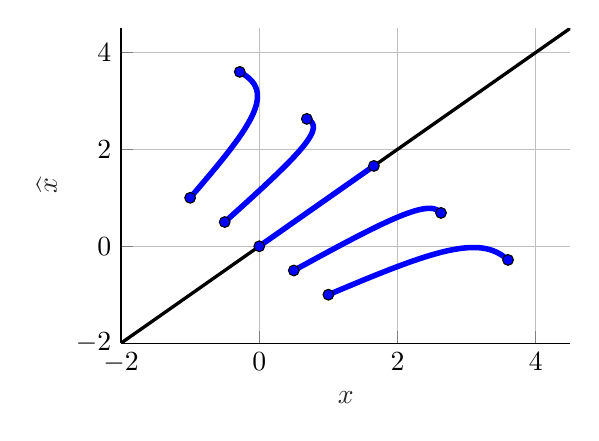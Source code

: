 % This file was created by matlab2tikz.
%
%The latest updates can be retrieved from
%  http://www.mathworks.com/matlabcentral/fileexchange/22022-matlab2tikz-matlab2tikz
%where you can also make suggestions and rate matlab2tikz.
%
\begin{tikzpicture}

\begin{axis}[%
width=5.706cm,
height=4cm,
at={(0cm,0cm)},
scale only axis,
xmin=-2,
xmax=4.5,
xlabel style={font=\color{white!15!black}},
xlabel={$x$},
ymin=-2,
ymax=4.5,
ylabel style={font=\color{white!15!black}},
ylabel={$\widehat{x}$},
axis background/.style={fill=white},
axis x line*=bottom,
axis y line*=left,
xmajorgrids,
ymajorgrids
]
\addplot [color=black, line width=1.2pt, forget plot]
  table[row sep=crcr]{%
-2	-2\\
6	6\\
};
\addplot [color=blue, line width=2.0pt, forget plot]
  table[row sep=crcr]{%
-1	1\\
-0.985	1.025\\
-0.97	1.05\\
-0.955	1.075\\
-0.94	1.099\\
-0.926	1.124\\
-0.911	1.148\\
-0.897	1.172\\
-0.882	1.196\\
-0.868	1.22\\
-0.854	1.244\\
-0.839	1.268\\
-0.825	1.292\\
-0.811	1.315\\
-0.798	1.338\\
-0.784	1.362\\
-0.77	1.385\\
-0.757	1.407\\
-0.743	1.43\\
-0.73	1.453\\
-0.716	1.475\\
-0.703	1.498\\
-0.69	1.52\\
-0.677	1.542\\
-0.665	1.564\\
-0.652	1.586\\
-0.639	1.607\\
-0.627	1.629\\
-0.614	1.65\\
-0.602	1.672\\
-0.59	1.693\\
-0.578	1.714\\
-0.566	1.735\\
-0.554	1.755\\
-0.543	1.776\\
-0.531	1.796\\
-0.52	1.817\\
-0.509	1.837\\
-0.497	1.857\\
-0.486	1.876\\
-0.475	1.896\\
-0.465	1.916\\
-0.454	1.935\\
-0.444	1.954\\
-0.433	1.974\\
-0.423	1.993\\
-0.413	2.011\\
-0.403	2.03\\
-0.393	2.049\\
-0.383	2.067\\
-0.374	2.086\\
-0.364	2.104\\
-0.355	2.122\\
-0.345	2.14\\
-0.336	2.157\\
-0.327	2.175\\
-0.319	2.192\\
-0.31	2.21\\
-0.301	2.227\\
-0.293	2.244\\
-0.285	2.261\\
-0.277	2.278\\
-0.269	2.294\\
-0.261	2.311\\
-0.253	2.327\\
-0.245	2.344\\
-0.238	2.36\\
-0.231	2.376\\
-0.223	2.391\\
-0.216	2.407\\
-0.209	2.423\\
-0.203	2.438\\
-0.196	2.453\\
-0.189	2.469\\
-0.183	2.484\\
-0.177	2.499\\
-0.171	2.513\\
-0.165	2.528\\
-0.159	2.543\\
-0.153	2.557\\
-0.147	2.571\\
-0.142	2.585\\
-0.137	2.599\\
-0.131	2.613\\
-0.126	2.627\\
-0.121	2.641\\
-0.116	2.654\\
-0.112	2.668\\
-0.107	2.681\\
-0.103	2.694\\
-0.098	2.707\\
-0.094	2.72\\
-0.09	2.733\\
-0.086	2.745\\
-0.083	2.758\\
-0.079	2.77\\
-0.075	2.783\\
-0.072	2.795\\
-0.069	2.807\\
-0.066	2.819\\
-0.063	2.831\\
-0.06	2.843\\
-0.057	2.854\\
-0.054	2.866\\
-0.052	2.877\\
-0.049	2.889\\
-0.047	2.9\\
-0.045	2.911\\
-0.043	2.922\\
-0.041	2.933\\
-0.039	2.944\\
-0.037	2.954\\
-0.036	2.965\\
-0.034	2.975\\
-0.033	2.986\\
-0.032	2.996\\
-0.031	3.006\\
-0.03	3.016\\
-0.029	3.026\\
-0.028	3.036\\
-0.027	3.046\\
-0.027	3.056\\
-0.026	3.065\\
-0.026	3.075\\
-0.026	3.084\\
-0.026	3.093\\
-0.026	3.103\\
-0.026	3.112\\
-0.026	3.121\\
-0.026	3.13\\
-0.027	3.138\\
-0.027	3.147\\
-0.028	3.156\\
-0.029	3.165\\
-0.03	3.173\\
-0.03	3.182\\
-0.032	3.19\\
-0.033	3.198\\
-0.034	3.206\\
-0.035	3.214\\
-0.037	3.222\\
-0.038	3.23\\
-0.04	3.238\\
-0.042	3.246\\
-0.044	3.254\\
-0.045	3.261\\
-0.047	3.269\\
-0.05	3.277\\
-0.052	3.284\\
-0.054	3.291\\
-0.057	3.299\\
-0.059	3.306\\
-0.062	3.313\\
-0.064	3.32\\
-0.067	3.327\\
-0.07	3.334\\
-0.073	3.341\\
-0.076	3.348\\
-0.079	3.355\\
-0.082	3.361\\
-0.085	3.368\\
-0.089	3.375\\
-0.092	3.381\\
-0.096	3.388\\
-0.099	3.394\\
-0.103	3.4\\
-0.107	3.407\\
-0.11	3.413\\
-0.114	3.419\\
-0.118	3.425\\
-0.122	3.431\\
-0.127	3.437\\
-0.131	3.443\\
-0.135	3.449\\
-0.139	3.455\\
-0.144	3.461\\
-0.148	3.467\\
-0.153	3.473\\
-0.158	3.478\\
-0.162	3.484\\
-0.167	3.49\\
-0.172	3.495\\
-0.177	3.501\\
-0.182	3.506\\
-0.187	3.512\\
-0.192	3.517\\
-0.197	3.523\\
-0.203	3.528\\
-0.208	3.533\\
-0.213	3.539\\
-0.219	3.544\\
-0.224	3.549\\
-0.23	3.554\\
-0.235	3.559\\
-0.241	3.564\\
-0.247	3.569\\
-0.253	3.575\\
-0.258	3.58\\
-0.264	3.585\\
-0.27	3.589\\
-0.276	3.594\\
-0.282	3.599\\
};
\addplot[only marks, mark=*, mark options={}, mark size=1.937pt, draw=black, fill=blue] table[row sep=crcr]{%
x	y\\
-1	1\\
};
\addplot[only marks, mark=*, mark options={}, mark size=1.937pt, draw=black, fill=blue] table[row sep=crcr]{%
x	y\\
-0.282	3.599\\
};
\addplot [color=blue, line width=2.0pt, forget plot]
  table[row sep=crcr]{%
1	-1\\
1.025	-0.985\\
1.05	-0.97\\
1.075	-0.955\\
1.099	-0.94\\
1.124	-0.926\\
1.148	-0.911\\
1.172	-0.897\\
1.196	-0.882\\
1.22	-0.868\\
1.244	-0.854\\
1.268	-0.839\\
1.292	-0.825\\
1.315	-0.811\\
1.338	-0.798\\
1.362	-0.784\\
1.385	-0.77\\
1.407	-0.757\\
1.43	-0.743\\
1.453	-0.73\\
1.475	-0.716\\
1.498	-0.703\\
1.52	-0.69\\
1.542	-0.677\\
1.564	-0.665\\
1.586	-0.652\\
1.607	-0.639\\
1.629	-0.627\\
1.65	-0.614\\
1.672	-0.602\\
1.693	-0.59\\
1.714	-0.578\\
1.735	-0.566\\
1.755	-0.554\\
1.776	-0.543\\
1.796	-0.531\\
1.817	-0.52\\
1.837	-0.509\\
1.857	-0.497\\
1.876	-0.486\\
1.896	-0.475\\
1.916	-0.465\\
1.935	-0.454\\
1.954	-0.444\\
1.974	-0.433\\
1.993	-0.423\\
2.011	-0.413\\
2.03	-0.403\\
2.049	-0.393\\
2.067	-0.383\\
2.086	-0.374\\
2.104	-0.364\\
2.122	-0.355\\
2.14	-0.345\\
2.157	-0.336\\
2.175	-0.327\\
2.192	-0.319\\
2.21	-0.31\\
2.227	-0.301\\
2.244	-0.293\\
2.261	-0.285\\
2.278	-0.277\\
2.294	-0.269\\
2.311	-0.261\\
2.327	-0.253\\
2.344	-0.245\\
2.36	-0.238\\
2.376	-0.231\\
2.391	-0.223\\
2.407	-0.216\\
2.423	-0.209\\
2.438	-0.203\\
2.453	-0.196\\
2.469	-0.189\\
2.484	-0.183\\
2.499	-0.177\\
2.513	-0.171\\
2.528	-0.165\\
2.543	-0.159\\
2.557	-0.153\\
2.571	-0.147\\
2.585	-0.142\\
2.599	-0.137\\
2.613	-0.131\\
2.627	-0.126\\
2.641	-0.121\\
2.654	-0.116\\
2.668	-0.112\\
2.681	-0.107\\
2.694	-0.103\\
2.707	-0.098\\
2.72	-0.094\\
2.733	-0.09\\
2.745	-0.086\\
2.758	-0.083\\
2.77	-0.079\\
2.783	-0.075\\
2.795	-0.072\\
2.807	-0.069\\
2.819	-0.066\\
2.831	-0.063\\
2.843	-0.06\\
2.854	-0.057\\
2.866	-0.054\\
2.877	-0.052\\
2.889	-0.049\\
2.9	-0.047\\
2.911	-0.045\\
2.922	-0.043\\
2.933	-0.041\\
2.944	-0.039\\
2.954	-0.037\\
2.965	-0.036\\
2.975	-0.034\\
2.986	-0.033\\
2.996	-0.032\\
3.006	-0.031\\
3.016	-0.03\\
3.026	-0.029\\
3.036	-0.028\\
3.046	-0.027\\
3.056	-0.027\\
3.065	-0.026\\
3.075	-0.026\\
3.084	-0.026\\
3.093	-0.026\\
3.103	-0.026\\
3.112	-0.026\\
3.121	-0.026\\
3.13	-0.026\\
3.138	-0.027\\
3.147	-0.027\\
3.156	-0.028\\
3.165	-0.029\\
3.173	-0.03\\
3.182	-0.03\\
3.19	-0.032\\
3.198	-0.033\\
3.206	-0.034\\
3.214	-0.035\\
3.222	-0.037\\
3.23	-0.038\\
3.238	-0.04\\
3.246	-0.042\\
3.254	-0.044\\
3.261	-0.045\\
3.269	-0.047\\
3.277	-0.05\\
3.284	-0.052\\
3.291	-0.054\\
3.299	-0.057\\
3.306	-0.059\\
3.313	-0.062\\
3.32	-0.064\\
3.327	-0.067\\
3.334	-0.07\\
3.341	-0.073\\
3.348	-0.076\\
3.355	-0.079\\
3.361	-0.082\\
3.368	-0.085\\
3.375	-0.089\\
3.381	-0.092\\
3.388	-0.096\\
3.394	-0.099\\
3.4	-0.103\\
3.407	-0.107\\
3.413	-0.11\\
3.419	-0.114\\
3.425	-0.118\\
3.431	-0.122\\
3.437	-0.127\\
3.443	-0.131\\
3.449	-0.135\\
3.455	-0.139\\
3.461	-0.144\\
3.467	-0.148\\
3.473	-0.153\\
3.478	-0.158\\
3.484	-0.162\\
3.49	-0.167\\
3.495	-0.172\\
3.501	-0.177\\
3.506	-0.182\\
3.512	-0.187\\
3.517	-0.192\\
3.523	-0.197\\
3.528	-0.203\\
3.533	-0.208\\
3.539	-0.213\\
3.544	-0.219\\
3.549	-0.224\\
3.554	-0.23\\
3.559	-0.235\\
3.564	-0.241\\
3.569	-0.247\\
3.575	-0.253\\
3.58	-0.258\\
3.585	-0.264\\
3.589	-0.27\\
3.594	-0.276\\
3.599	-0.282\\
};
\addplot[only marks, mark=*, mark options={}, mark size=1.937pt, draw=black, fill=blue] table[row sep=crcr]{%
x	y\\
1	-1\\
};
\addplot[only marks, mark=*, mark options={}, mark size=1.937pt, draw=black, fill=blue] table[row sep=crcr]{%
x	y\\
3.599	-0.282\\
};
\addplot [color=blue, line width=2.0pt, forget plot]
  table[row sep=crcr]{%
-0.5	0.5\\
-0.482	0.522\\
-0.465	0.545\\
-0.448	0.567\\
-0.431	0.589\\
-0.413	0.611\\
-0.396	0.633\\
-0.379	0.655\\
-0.363	0.677\\
-0.346	0.698\\
-0.329	0.72\\
-0.313	0.741\\
-0.296	0.762\\
-0.28	0.783\\
-0.264	0.804\\
-0.247	0.825\\
-0.231	0.846\\
-0.216	0.866\\
-0.2	0.887\\
-0.184	0.907\\
-0.168	0.927\\
-0.153	0.947\\
-0.138	0.967\\
-0.122	0.987\\
-0.107	1.007\\
-0.092	1.026\\
-0.078	1.046\\
-0.063	1.065\\
-0.048	1.084\\
-0.034	1.103\\
-0.019	1.122\\
-0.005	1.141\\
0.009	1.159\\
0.023	1.178\\
0.037	1.196\\
0.051	1.214\\
0.064	1.232\\
0.078	1.25\\
0.091	1.268\\
0.104	1.286\\
0.117	1.303\\
0.13	1.321\\
0.143	1.338\\
0.156	1.355\\
0.169	1.372\\
0.181	1.389\\
0.193	1.405\\
0.206	1.422\\
0.218	1.438\\
0.229	1.455\\
0.241	1.471\\
0.253	1.487\\
0.264	1.503\\
0.276	1.518\\
0.287	1.534\\
0.298	1.549\\
0.309	1.565\\
0.32	1.58\\
0.331	1.595\\
0.341	1.61\\
0.352	1.625\\
0.362	1.639\\
0.372	1.654\\
0.382	1.668\\
0.392	1.682\\
0.402	1.696\\
0.411	1.71\\
0.421	1.724\\
0.43	1.738\\
0.44	1.751\\
0.449	1.765\\
0.458	1.778\\
0.466	1.791\\
0.475	1.804\\
0.484	1.817\\
0.492	1.83\\
0.5	1.842\\
0.509	1.855\\
0.517	1.867\\
0.525	1.879\\
0.532	1.892\\
0.54	1.904\\
0.547	1.915\\
0.555	1.927\\
0.562	1.939\\
0.569	1.95\\
0.576	1.962\\
0.583	1.973\\
0.59	1.984\\
0.596	1.995\\
0.603	2.006\\
0.609	2.016\\
0.615	2.027\\
0.622	2.038\\
0.628	2.048\\
0.633	2.058\\
0.639	2.068\\
0.645	2.078\\
0.65	2.088\\
0.656	2.098\\
0.661	2.108\\
0.666	2.117\\
0.671	2.127\\
0.676	2.136\\
0.681	2.145\\
0.685	2.154\\
0.69	2.163\\
0.694	2.172\\
0.698	2.181\\
0.703	2.189\\
0.707	2.198\\
0.711	2.206\\
0.714	2.215\\
0.718	2.223\\
0.722	2.231\\
0.725	2.239\\
0.729	2.247\\
0.732	2.255\\
0.735	2.262\\
0.738	2.27\\
0.741	2.278\\
0.744	2.285\\
0.747	2.292\\
0.749	2.299\\
0.752	2.307\\
0.754	2.314\\
0.756	2.32\\
0.759	2.327\\
0.761	2.334\\
0.763	2.341\\
0.765	2.347\\
0.766	2.354\\
0.768	2.36\\
0.77	2.366\\
0.771	2.372\\
0.773	2.379\\
0.774	2.385\\
0.775	2.39\\
0.776	2.396\\
0.777	2.402\\
0.778	2.408\\
0.779	2.413\\
0.78	2.419\\
0.78	2.424\\
0.781	2.429\\
0.781	2.435\\
0.782	2.44\\
0.782	2.445\\
0.782	2.45\\
0.782	2.455\\
0.782	2.46\\
0.782	2.465\\
0.782	2.469\\
0.782	2.474\\
0.782	2.479\\
0.781	2.483\\
0.781	2.488\\
0.78	2.492\\
0.78	2.496\\
0.779	2.501\\
0.778	2.505\\
0.777	2.509\\
0.776	2.513\\
0.775	2.517\\
0.774	2.521\\
0.773	2.525\\
0.772	2.528\\
0.77	2.532\\
0.769	2.536\\
0.768	2.539\\
0.766	2.543\\
0.764	2.546\\
0.763	2.55\\
0.761	2.553\\
0.759	2.557\\
0.757	2.56\\
0.755	2.563\\
0.753	2.566\\
0.751	2.569\\
0.749	2.572\\
0.747	2.575\\
0.745	2.578\\
0.743	2.581\\
0.74	2.584\\
0.738	2.587\\
0.735	2.59\\
0.733	2.593\\
0.73	2.595\\
0.727	2.598\\
0.725	2.601\\
0.722	2.603\\
0.719	2.606\\
0.716	2.608\\
0.713	2.611\\
0.71	2.613\\
0.707	2.615\\
0.704	2.618\\
0.701	2.62\\
0.698	2.622\\
0.695	2.625\\
0.691	2.627\\
0.688	2.629\\
};
\addplot[only marks, mark=*, mark options={}, mark size=1.937pt, draw=black, fill=blue] table[row sep=crcr]{%
x	y\\
-0.5	0.5\\
};
\addplot[only marks, mark=*, mark options={}, mark size=1.937pt, draw=black, fill=blue] table[row sep=crcr]{%
x	y\\
0.688	2.629\\
};
\addplot [color=blue, line width=2.0pt, forget plot]
  table[row sep=crcr]{%
0.5	-0.5\\
0.522	-0.482\\
0.545	-0.465\\
0.567	-0.448\\
0.589	-0.431\\
0.611	-0.413\\
0.633	-0.396\\
0.655	-0.379\\
0.677	-0.363\\
0.698	-0.346\\
0.72	-0.329\\
0.741	-0.313\\
0.762	-0.296\\
0.783	-0.28\\
0.804	-0.264\\
0.825	-0.247\\
0.846	-0.231\\
0.866	-0.216\\
0.887	-0.2\\
0.907	-0.184\\
0.927	-0.168\\
0.947	-0.153\\
0.967	-0.138\\
0.987	-0.122\\
1.007	-0.107\\
1.026	-0.092\\
1.046	-0.078\\
1.065	-0.063\\
1.084	-0.048\\
1.103	-0.034\\
1.122	-0.019\\
1.141	-0.005\\
1.159	0.009\\
1.178	0.023\\
1.196	0.037\\
1.214	0.051\\
1.232	0.064\\
1.25	0.078\\
1.268	0.091\\
1.286	0.104\\
1.303	0.117\\
1.321	0.13\\
1.338	0.143\\
1.355	0.156\\
1.372	0.169\\
1.389	0.181\\
1.405	0.193\\
1.422	0.206\\
1.438	0.218\\
1.455	0.229\\
1.471	0.241\\
1.487	0.253\\
1.503	0.264\\
1.518	0.276\\
1.534	0.287\\
1.549	0.298\\
1.565	0.309\\
1.58	0.32\\
1.595	0.331\\
1.61	0.341\\
1.625	0.352\\
1.639	0.362\\
1.654	0.372\\
1.668	0.382\\
1.682	0.392\\
1.696	0.402\\
1.71	0.411\\
1.724	0.421\\
1.738	0.43\\
1.751	0.44\\
1.765	0.449\\
1.778	0.458\\
1.791	0.466\\
1.804	0.475\\
1.817	0.484\\
1.83	0.492\\
1.842	0.5\\
1.855	0.509\\
1.867	0.517\\
1.879	0.525\\
1.892	0.532\\
1.904	0.54\\
1.915	0.547\\
1.927	0.555\\
1.939	0.562\\
1.95	0.569\\
1.962	0.576\\
1.973	0.583\\
1.984	0.59\\
1.995	0.596\\
2.006	0.603\\
2.016	0.609\\
2.027	0.615\\
2.038	0.622\\
2.048	0.628\\
2.058	0.633\\
2.068	0.639\\
2.078	0.645\\
2.088	0.65\\
2.098	0.656\\
2.108	0.661\\
2.117	0.666\\
2.127	0.671\\
2.136	0.676\\
2.145	0.681\\
2.154	0.685\\
2.163	0.69\\
2.172	0.694\\
2.181	0.698\\
2.189	0.703\\
2.198	0.707\\
2.206	0.711\\
2.215	0.714\\
2.223	0.718\\
2.231	0.722\\
2.239	0.725\\
2.247	0.729\\
2.255	0.732\\
2.262	0.735\\
2.27	0.738\\
2.278	0.741\\
2.285	0.744\\
2.292	0.747\\
2.299	0.749\\
2.307	0.752\\
2.314	0.754\\
2.32	0.756\\
2.327	0.759\\
2.334	0.761\\
2.341	0.763\\
2.347	0.765\\
2.354	0.766\\
2.36	0.768\\
2.366	0.77\\
2.372	0.771\\
2.379	0.773\\
2.385	0.774\\
2.39	0.775\\
2.396	0.776\\
2.402	0.777\\
2.408	0.778\\
2.413	0.779\\
2.419	0.78\\
2.424	0.78\\
2.429	0.781\\
2.435	0.781\\
2.44	0.782\\
2.445	0.782\\
2.45	0.782\\
2.455	0.782\\
2.46	0.782\\
2.465	0.782\\
2.469	0.782\\
2.474	0.782\\
2.479	0.782\\
2.483	0.781\\
2.488	0.781\\
2.492	0.78\\
2.496	0.78\\
2.501	0.779\\
2.505	0.778\\
2.509	0.777\\
2.513	0.776\\
2.517	0.775\\
2.521	0.774\\
2.525	0.773\\
2.528	0.772\\
2.532	0.77\\
2.536	0.769\\
2.539	0.768\\
2.543	0.766\\
2.546	0.764\\
2.55	0.763\\
2.553	0.761\\
2.557	0.759\\
2.56	0.757\\
2.563	0.755\\
2.566	0.753\\
2.569	0.751\\
2.572	0.749\\
2.575	0.747\\
2.578	0.745\\
2.581	0.743\\
2.584	0.74\\
2.587	0.738\\
2.59	0.735\\
2.593	0.733\\
2.595	0.73\\
2.598	0.727\\
2.601	0.725\\
2.603	0.722\\
2.606	0.719\\
2.608	0.716\\
2.611	0.713\\
2.613	0.71\\
2.615	0.707\\
2.618	0.704\\
2.62	0.701\\
2.622	0.698\\
2.625	0.695\\
2.627	0.691\\
2.629	0.688\\
};
\addplot[only marks, mark=*, mark options={}, mark size=1.937pt, draw=black, fill=blue] table[row sep=crcr]{%
x	y\\
0.5	-0.5\\
};
\addplot[only marks, mark=*, mark options={}, mark size=1.937pt, draw=black, fill=blue] table[row sep=crcr]{%
x	y\\
2.629	0.688\\
};
\addplot [color=blue, line width=2.0pt, forget plot]
  table[row sep=crcr]{%
0	0\\
0.02	0.02\\
0.04	0.04\\
0.06	0.06\\
0.079	0.079\\
0.099	0.099\\
0.118	0.118\\
0.138	0.138\\
0.157	0.157\\
0.176	0.176\\
0.195	0.195\\
0.214	0.214\\
0.233	0.233\\
0.252	0.252\\
0.27	0.27\\
0.289	0.289\\
0.307	0.307\\
0.325	0.325\\
0.344	0.344\\
0.362	0.362\\
0.379	0.379\\
0.397	0.397\\
0.415	0.415\\
0.432	0.432\\
0.45	0.45\\
0.467	0.467\\
0.484	0.484\\
0.501	0.501\\
0.518	0.518\\
0.535	0.535\\
0.551	0.551\\
0.568	0.568\\
0.584	0.584\\
0.6	0.6\\
0.617	0.617\\
0.633	0.633\\
0.648	0.648\\
0.664	0.664\\
0.68	0.68\\
0.695	0.695\\
0.71	0.71\\
0.726	0.726\\
0.741	0.741\\
0.755	0.755\\
0.77	0.77\\
0.785	0.785\\
0.799	0.799\\
0.814	0.814\\
0.828	0.828\\
0.842	0.842\\
0.856	0.856\\
0.87	0.87\\
0.884	0.884\\
0.897	0.897\\
0.91	0.91\\
0.924	0.924\\
0.937	0.937\\
0.95	0.95\\
0.963	0.963\\
0.976	0.976\\
0.988	0.988\\
1.001	1.001\\
1.013	1.013\\
1.025	1.025\\
1.037	1.037\\
1.049	1.049\\
1.061	1.061\\
1.073	1.073\\
1.084	1.084\\
1.095	1.095\\
1.107	1.107\\
1.118	1.118\\
1.129	1.129\\
1.14	1.14\\
1.15	1.15\\
1.161	1.161\\
1.171	1.171\\
1.182	1.182\\
1.192	1.192\\
1.202	1.202\\
1.212	1.212\\
1.222	1.222\\
1.231	1.231\\
1.241	1.241\\
1.25	1.25\\
1.26	1.26\\
1.269	1.269\\
1.278	1.278\\
1.287	1.287\\
1.296	1.296\\
1.304	1.304\\
1.313	1.313\\
1.321	1.321\\
1.33	1.33\\
1.338	1.338\\
1.346	1.346\\
1.354	1.354\\
1.362	1.362\\
1.369	1.369\\
1.377	1.377\\
1.384	1.384\\
1.392	1.392\\
1.399	1.399\\
1.406	1.406\\
1.413	1.413\\
1.42	1.42\\
1.426	1.426\\
1.433	1.433\\
1.44	1.44\\
1.446	1.446\\
1.452	1.452\\
1.459	1.459\\
1.465	1.465\\
1.471	1.471\\
1.476	1.476\\
1.482	1.482\\
1.488	1.488\\
1.493	1.493\\
1.499	1.499\\
1.504	1.504\\
1.509	1.509\\
1.514	1.514\\
1.519	1.519\\
1.524	1.524\\
1.529	1.529\\
1.534	1.534\\
1.538	1.538\\
1.543	1.543\\
1.547	1.547\\
1.552	1.552\\
1.556	1.556\\
1.56	1.56\\
1.564	1.564\\
1.568	1.568\\
1.572	1.572\\
1.576	1.576\\
1.579	1.579\\
1.583	1.583\\
1.586	1.586\\
1.59	1.59\\
1.593	1.593\\
1.596	1.596\\
1.599	1.599\\
1.602	1.602\\
1.605	1.605\\
1.608	1.608\\
1.611	1.611\\
1.613	1.613\\
1.616	1.616\\
1.619	1.619\\
1.621	1.621\\
1.623	1.623\\
1.626	1.626\\
1.628	1.628\\
1.63	1.63\\
1.632	1.632\\
1.634	1.634\\
1.636	1.636\\
1.638	1.638\\
1.64	1.64\\
1.641	1.641\\
1.643	1.643\\
1.645	1.645\\
1.646	1.646\\
1.647	1.647\\
1.649	1.649\\
1.65	1.65\\
1.651	1.651\\
1.652	1.652\\
1.653	1.653\\
1.654	1.654\\
1.655	1.655\\
1.656	1.656\\
1.657	1.657\\
1.658	1.658\\
1.659	1.659\\
1.659	1.659\\
1.66	1.66\\
1.66	1.66\\
1.661	1.661\\
1.661	1.661\\
1.662	1.662\\
1.662	1.662\\
1.662	1.662\\
1.662	1.662\\
1.663	1.663\\
1.663	1.663\\
1.663	1.663\\
1.663	1.663\\
1.663	1.663\\
1.663	1.663\\
1.662	1.662\\
1.662	1.662\\
1.662	1.662\\
1.662	1.662\\
1.661	1.661\\
1.661	1.661\\
1.661	1.661\\
1.66	1.66\\
1.66	1.66\\
1.659	1.659\\
1.658	1.658\\
};
\addplot[only marks, mark=*, mark options={}, mark size=1.937pt, draw=black, fill=blue] table[row sep=crcr]{%
x	y\\
0	0\\
};
\addplot[only marks, mark=*, mark options={}, mark size=1.937pt, draw=black, fill=blue] table[row sep=crcr]{%
x	y\\
1.658	1.658\\
};
\end{axis}
\end{tikzpicture}%